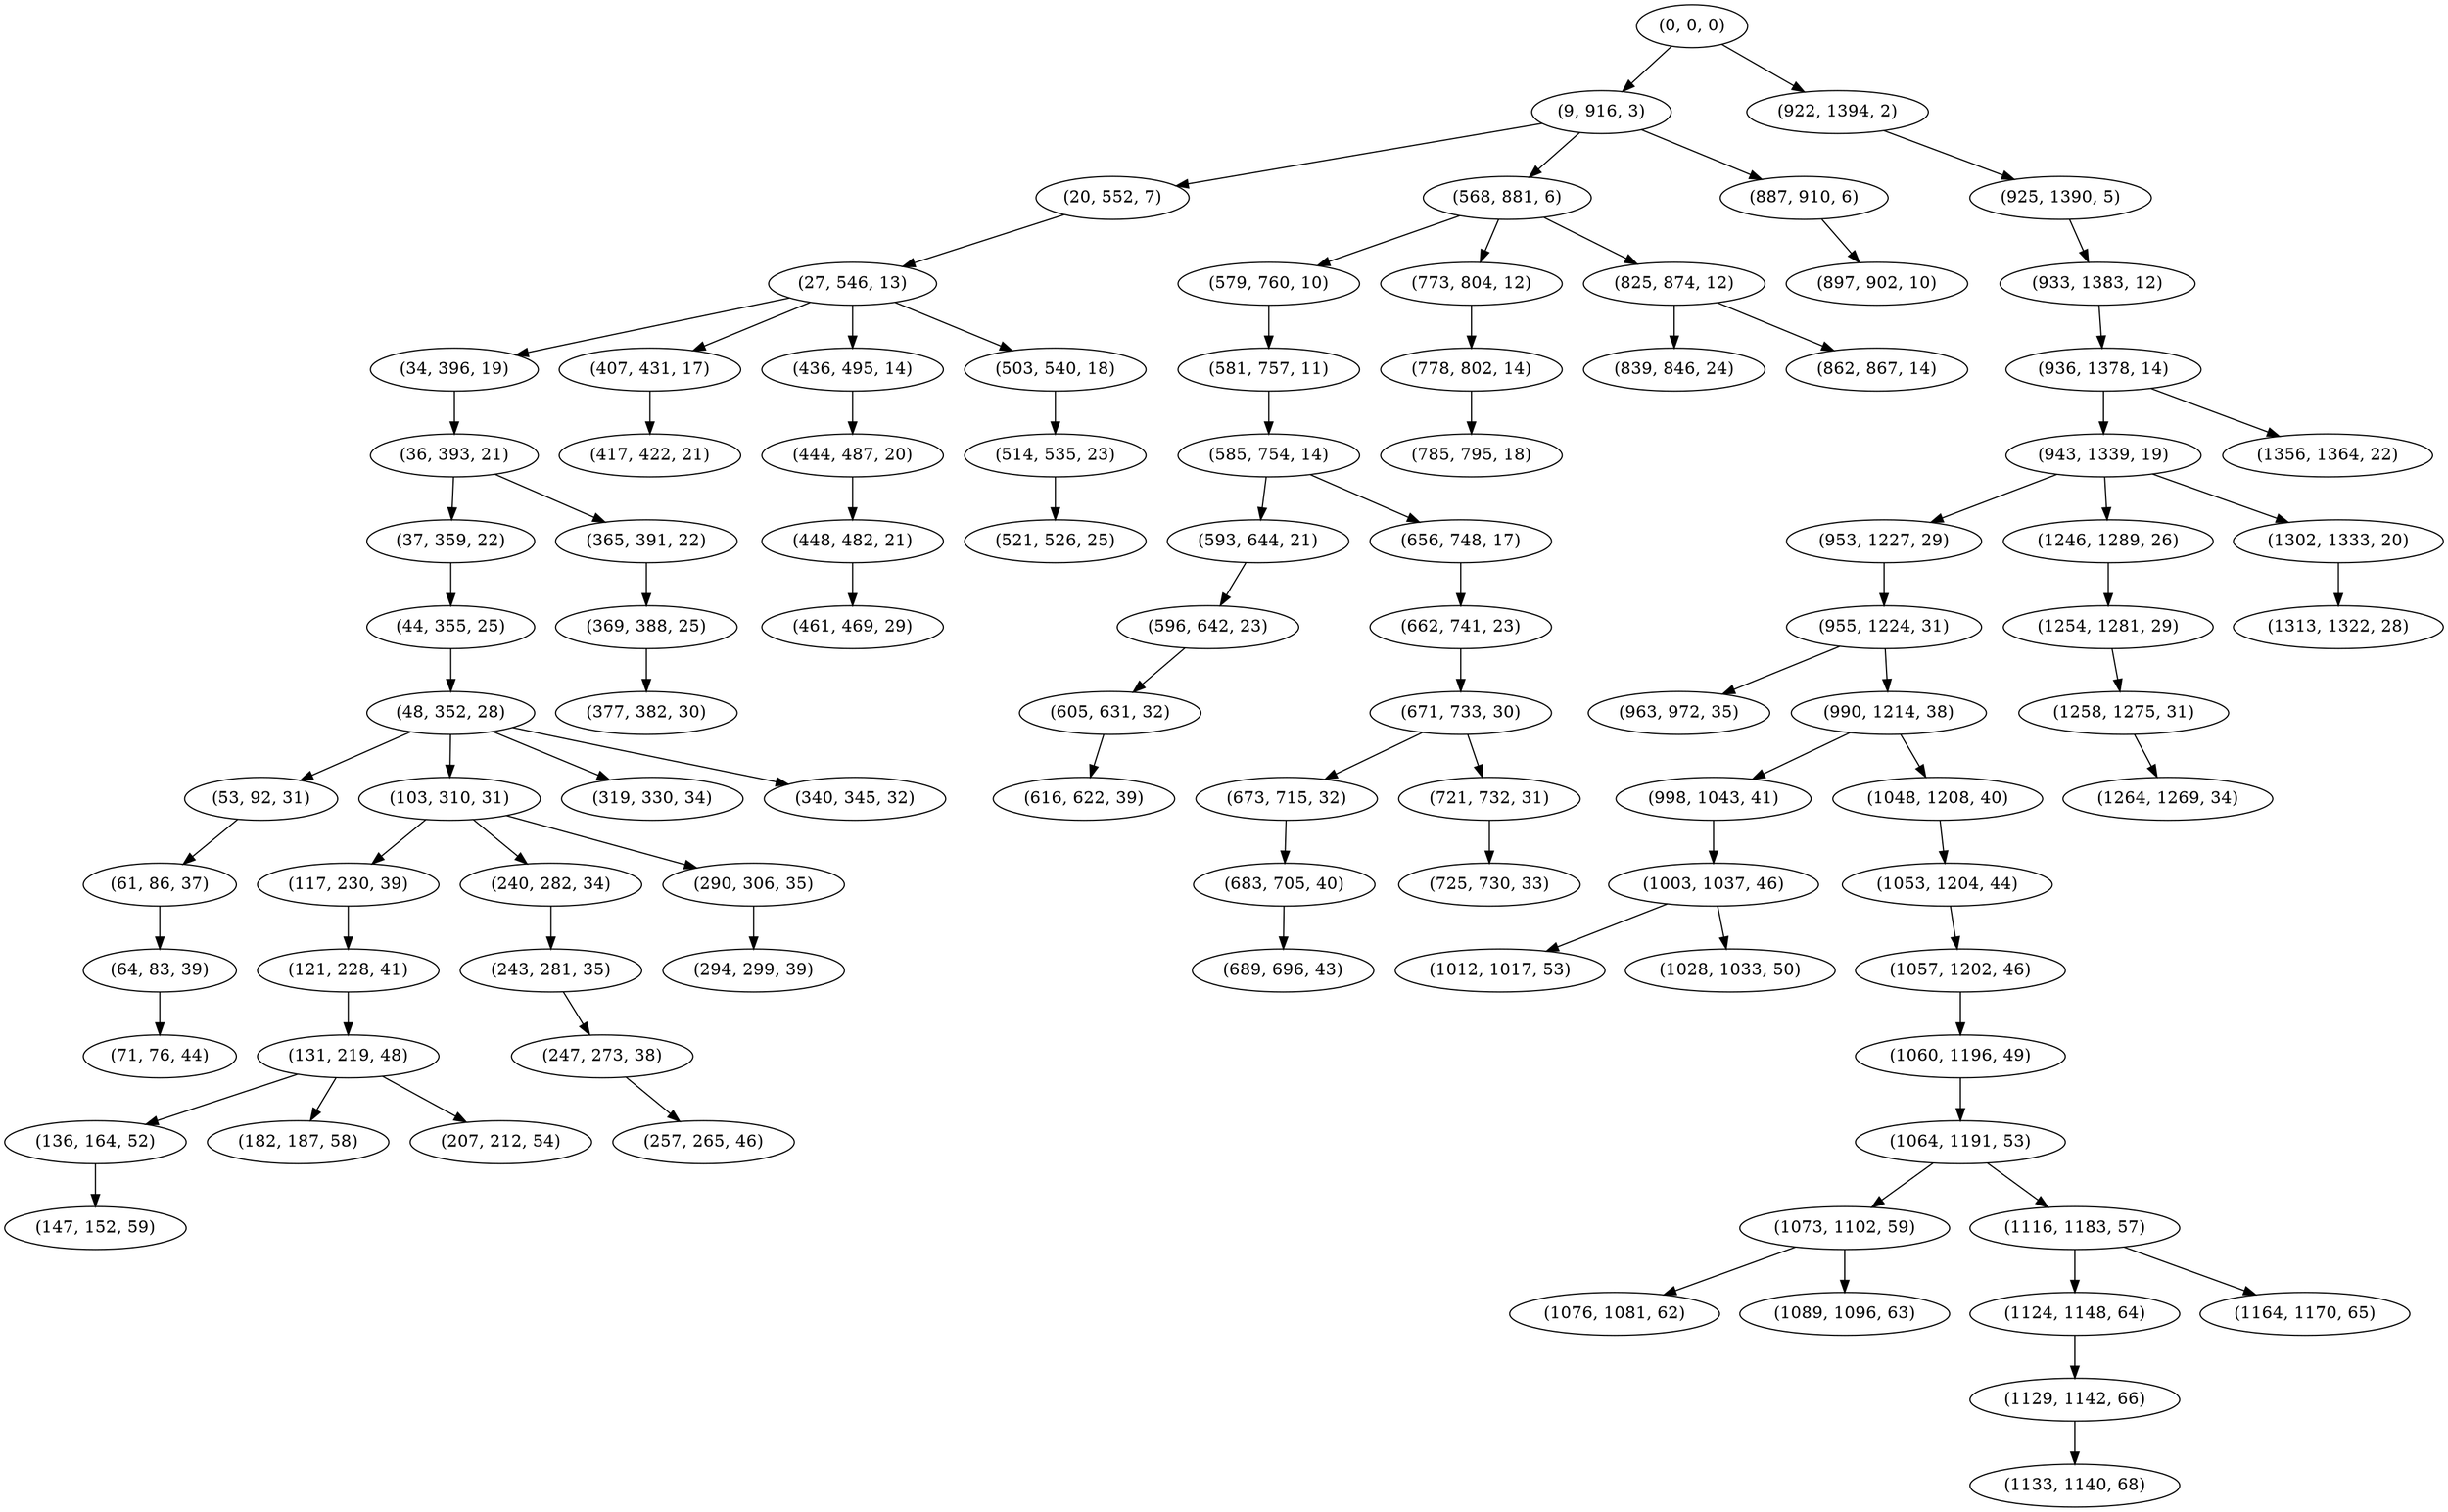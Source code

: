 digraph tree {
    "(0, 0, 0)";
    "(9, 916, 3)";
    "(20, 552, 7)";
    "(27, 546, 13)";
    "(34, 396, 19)";
    "(36, 393, 21)";
    "(37, 359, 22)";
    "(44, 355, 25)";
    "(48, 352, 28)";
    "(53, 92, 31)";
    "(61, 86, 37)";
    "(64, 83, 39)";
    "(71, 76, 44)";
    "(103, 310, 31)";
    "(117, 230, 39)";
    "(121, 228, 41)";
    "(131, 219, 48)";
    "(136, 164, 52)";
    "(147, 152, 59)";
    "(182, 187, 58)";
    "(207, 212, 54)";
    "(240, 282, 34)";
    "(243, 281, 35)";
    "(247, 273, 38)";
    "(257, 265, 46)";
    "(290, 306, 35)";
    "(294, 299, 39)";
    "(319, 330, 34)";
    "(340, 345, 32)";
    "(365, 391, 22)";
    "(369, 388, 25)";
    "(377, 382, 30)";
    "(407, 431, 17)";
    "(417, 422, 21)";
    "(436, 495, 14)";
    "(444, 487, 20)";
    "(448, 482, 21)";
    "(461, 469, 29)";
    "(503, 540, 18)";
    "(514, 535, 23)";
    "(521, 526, 25)";
    "(568, 881, 6)";
    "(579, 760, 10)";
    "(581, 757, 11)";
    "(585, 754, 14)";
    "(593, 644, 21)";
    "(596, 642, 23)";
    "(605, 631, 32)";
    "(616, 622, 39)";
    "(656, 748, 17)";
    "(662, 741, 23)";
    "(671, 733, 30)";
    "(673, 715, 32)";
    "(683, 705, 40)";
    "(689, 696, 43)";
    "(721, 732, 31)";
    "(725, 730, 33)";
    "(773, 804, 12)";
    "(778, 802, 14)";
    "(785, 795, 18)";
    "(825, 874, 12)";
    "(839, 846, 24)";
    "(862, 867, 14)";
    "(887, 910, 6)";
    "(897, 902, 10)";
    "(922, 1394, 2)";
    "(925, 1390, 5)";
    "(933, 1383, 12)";
    "(936, 1378, 14)";
    "(943, 1339, 19)";
    "(953, 1227, 29)";
    "(955, 1224, 31)";
    "(963, 972, 35)";
    "(990, 1214, 38)";
    "(998, 1043, 41)";
    "(1003, 1037, 46)";
    "(1012, 1017, 53)";
    "(1028, 1033, 50)";
    "(1048, 1208, 40)";
    "(1053, 1204, 44)";
    "(1057, 1202, 46)";
    "(1060, 1196, 49)";
    "(1064, 1191, 53)";
    "(1073, 1102, 59)";
    "(1076, 1081, 62)";
    "(1089, 1096, 63)";
    "(1116, 1183, 57)";
    "(1124, 1148, 64)";
    "(1129, 1142, 66)";
    "(1133, 1140, 68)";
    "(1164, 1170, 65)";
    "(1246, 1289, 26)";
    "(1254, 1281, 29)";
    "(1258, 1275, 31)";
    "(1264, 1269, 34)";
    "(1302, 1333, 20)";
    "(1313, 1322, 28)";
    "(1356, 1364, 22)";
    "(0, 0, 0)" -> "(9, 916, 3)";
    "(0, 0, 0)" -> "(922, 1394, 2)";
    "(9, 916, 3)" -> "(20, 552, 7)";
    "(9, 916, 3)" -> "(568, 881, 6)";
    "(9, 916, 3)" -> "(887, 910, 6)";
    "(20, 552, 7)" -> "(27, 546, 13)";
    "(27, 546, 13)" -> "(34, 396, 19)";
    "(27, 546, 13)" -> "(407, 431, 17)";
    "(27, 546, 13)" -> "(436, 495, 14)";
    "(27, 546, 13)" -> "(503, 540, 18)";
    "(34, 396, 19)" -> "(36, 393, 21)";
    "(36, 393, 21)" -> "(37, 359, 22)";
    "(36, 393, 21)" -> "(365, 391, 22)";
    "(37, 359, 22)" -> "(44, 355, 25)";
    "(44, 355, 25)" -> "(48, 352, 28)";
    "(48, 352, 28)" -> "(53, 92, 31)";
    "(48, 352, 28)" -> "(103, 310, 31)";
    "(48, 352, 28)" -> "(319, 330, 34)";
    "(48, 352, 28)" -> "(340, 345, 32)";
    "(53, 92, 31)" -> "(61, 86, 37)";
    "(61, 86, 37)" -> "(64, 83, 39)";
    "(64, 83, 39)" -> "(71, 76, 44)";
    "(103, 310, 31)" -> "(117, 230, 39)";
    "(103, 310, 31)" -> "(240, 282, 34)";
    "(103, 310, 31)" -> "(290, 306, 35)";
    "(117, 230, 39)" -> "(121, 228, 41)";
    "(121, 228, 41)" -> "(131, 219, 48)";
    "(131, 219, 48)" -> "(136, 164, 52)";
    "(131, 219, 48)" -> "(182, 187, 58)";
    "(131, 219, 48)" -> "(207, 212, 54)";
    "(136, 164, 52)" -> "(147, 152, 59)";
    "(240, 282, 34)" -> "(243, 281, 35)";
    "(243, 281, 35)" -> "(247, 273, 38)";
    "(247, 273, 38)" -> "(257, 265, 46)";
    "(290, 306, 35)" -> "(294, 299, 39)";
    "(365, 391, 22)" -> "(369, 388, 25)";
    "(369, 388, 25)" -> "(377, 382, 30)";
    "(407, 431, 17)" -> "(417, 422, 21)";
    "(436, 495, 14)" -> "(444, 487, 20)";
    "(444, 487, 20)" -> "(448, 482, 21)";
    "(448, 482, 21)" -> "(461, 469, 29)";
    "(503, 540, 18)" -> "(514, 535, 23)";
    "(514, 535, 23)" -> "(521, 526, 25)";
    "(568, 881, 6)" -> "(579, 760, 10)";
    "(568, 881, 6)" -> "(773, 804, 12)";
    "(568, 881, 6)" -> "(825, 874, 12)";
    "(579, 760, 10)" -> "(581, 757, 11)";
    "(581, 757, 11)" -> "(585, 754, 14)";
    "(585, 754, 14)" -> "(593, 644, 21)";
    "(585, 754, 14)" -> "(656, 748, 17)";
    "(593, 644, 21)" -> "(596, 642, 23)";
    "(596, 642, 23)" -> "(605, 631, 32)";
    "(605, 631, 32)" -> "(616, 622, 39)";
    "(656, 748, 17)" -> "(662, 741, 23)";
    "(662, 741, 23)" -> "(671, 733, 30)";
    "(671, 733, 30)" -> "(673, 715, 32)";
    "(671, 733, 30)" -> "(721, 732, 31)";
    "(673, 715, 32)" -> "(683, 705, 40)";
    "(683, 705, 40)" -> "(689, 696, 43)";
    "(721, 732, 31)" -> "(725, 730, 33)";
    "(773, 804, 12)" -> "(778, 802, 14)";
    "(778, 802, 14)" -> "(785, 795, 18)";
    "(825, 874, 12)" -> "(839, 846, 24)";
    "(825, 874, 12)" -> "(862, 867, 14)";
    "(887, 910, 6)" -> "(897, 902, 10)";
    "(922, 1394, 2)" -> "(925, 1390, 5)";
    "(925, 1390, 5)" -> "(933, 1383, 12)";
    "(933, 1383, 12)" -> "(936, 1378, 14)";
    "(936, 1378, 14)" -> "(943, 1339, 19)";
    "(936, 1378, 14)" -> "(1356, 1364, 22)";
    "(943, 1339, 19)" -> "(953, 1227, 29)";
    "(943, 1339, 19)" -> "(1246, 1289, 26)";
    "(943, 1339, 19)" -> "(1302, 1333, 20)";
    "(953, 1227, 29)" -> "(955, 1224, 31)";
    "(955, 1224, 31)" -> "(963, 972, 35)";
    "(955, 1224, 31)" -> "(990, 1214, 38)";
    "(990, 1214, 38)" -> "(998, 1043, 41)";
    "(990, 1214, 38)" -> "(1048, 1208, 40)";
    "(998, 1043, 41)" -> "(1003, 1037, 46)";
    "(1003, 1037, 46)" -> "(1012, 1017, 53)";
    "(1003, 1037, 46)" -> "(1028, 1033, 50)";
    "(1048, 1208, 40)" -> "(1053, 1204, 44)";
    "(1053, 1204, 44)" -> "(1057, 1202, 46)";
    "(1057, 1202, 46)" -> "(1060, 1196, 49)";
    "(1060, 1196, 49)" -> "(1064, 1191, 53)";
    "(1064, 1191, 53)" -> "(1073, 1102, 59)";
    "(1064, 1191, 53)" -> "(1116, 1183, 57)";
    "(1073, 1102, 59)" -> "(1076, 1081, 62)";
    "(1073, 1102, 59)" -> "(1089, 1096, 63)";
    "(1116, 1183, 57)" -> "(1124, 1148, 64)";
    "(1116, 1183, 57)" -> "(1164, 1170, 65)";
    "(1124, 1148, 64)" -> "(1129, 1142, 66)";
    "(1129, 1142, 66)" -> "(1133, 1140, 68)";
    "(1246, 1289, 26)" -> "(1254, 1281, 29)";
    "(1254, 1281, 29)" -> "(1258, 1275, 31)";
    "(1258, 1275, 31)" -> "(1264, 1269, 34)";
    "(1302, 1333, 20)" -> "(1313, 1322, 28)";
}
